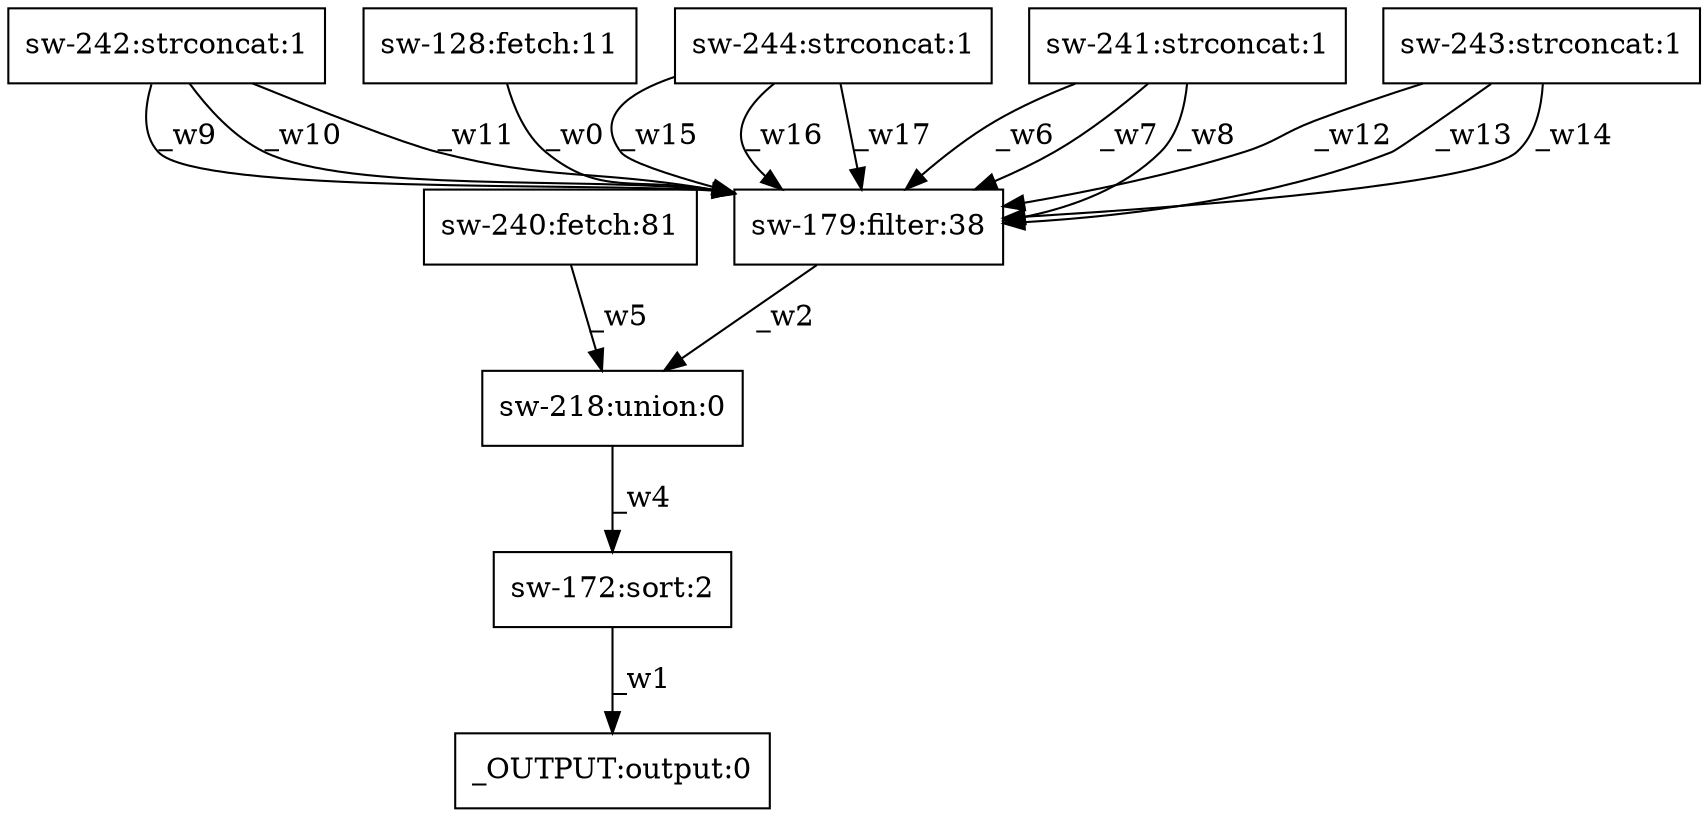 digraph test1 { node [shape=box] "_OUTPUT" [label="_OUTPUT:output:0"];"sw-240" [label="sw-240:fetch:81"];"sw-179" [label="sw-179:filter:38"];"sw-218" [label="sw-218:union:0"];"sw-242" [label="sw-242:strconcat:1"];"sw-128" [label="sw-128:fetch:11"];"sw-244" [label="sw-244:strconcat:1"];"sw-172" [label="sw-172:sort:2"];"sw-241" [label="sw-241:strconcat:1"];"sw-243" [label="sw-243:strconcat:1"];"sw-128" -> "sw-179" [label="_w0"];"sw-172" -> "_OUTPUT" [label="_w1"];"sw-179" -> "sw-218" [label="_w2"];"sw-218" -> "sw-172" [label="_w4"];"sw-240" -> "sw-218" [label="_w5"];"sw-241" -> "sw-179" [label="_w6"];"sw-241" -> "sw-179" [label="_w7"];"sw-241" -> "sw-179" [label="_w8"];"sw-242" -> "sw-179" [label="_w9"];"sw-242" -> "sw-179" [label="_w10"];"sw-242" -> "sw-179" [label="_w11"];"sw-243" -> "sw-179" [label="_w12"];"sw-243" -> "sw-179" [label="_w13"];"sw-243" -> "sw-179" [label="_w14"];"sw-244" -> "sw-179" [label="_w15"];"sw-244" -> "sw-179" [label="_w16"];"sw-244" -> "sw-179" [label="_w17"];}